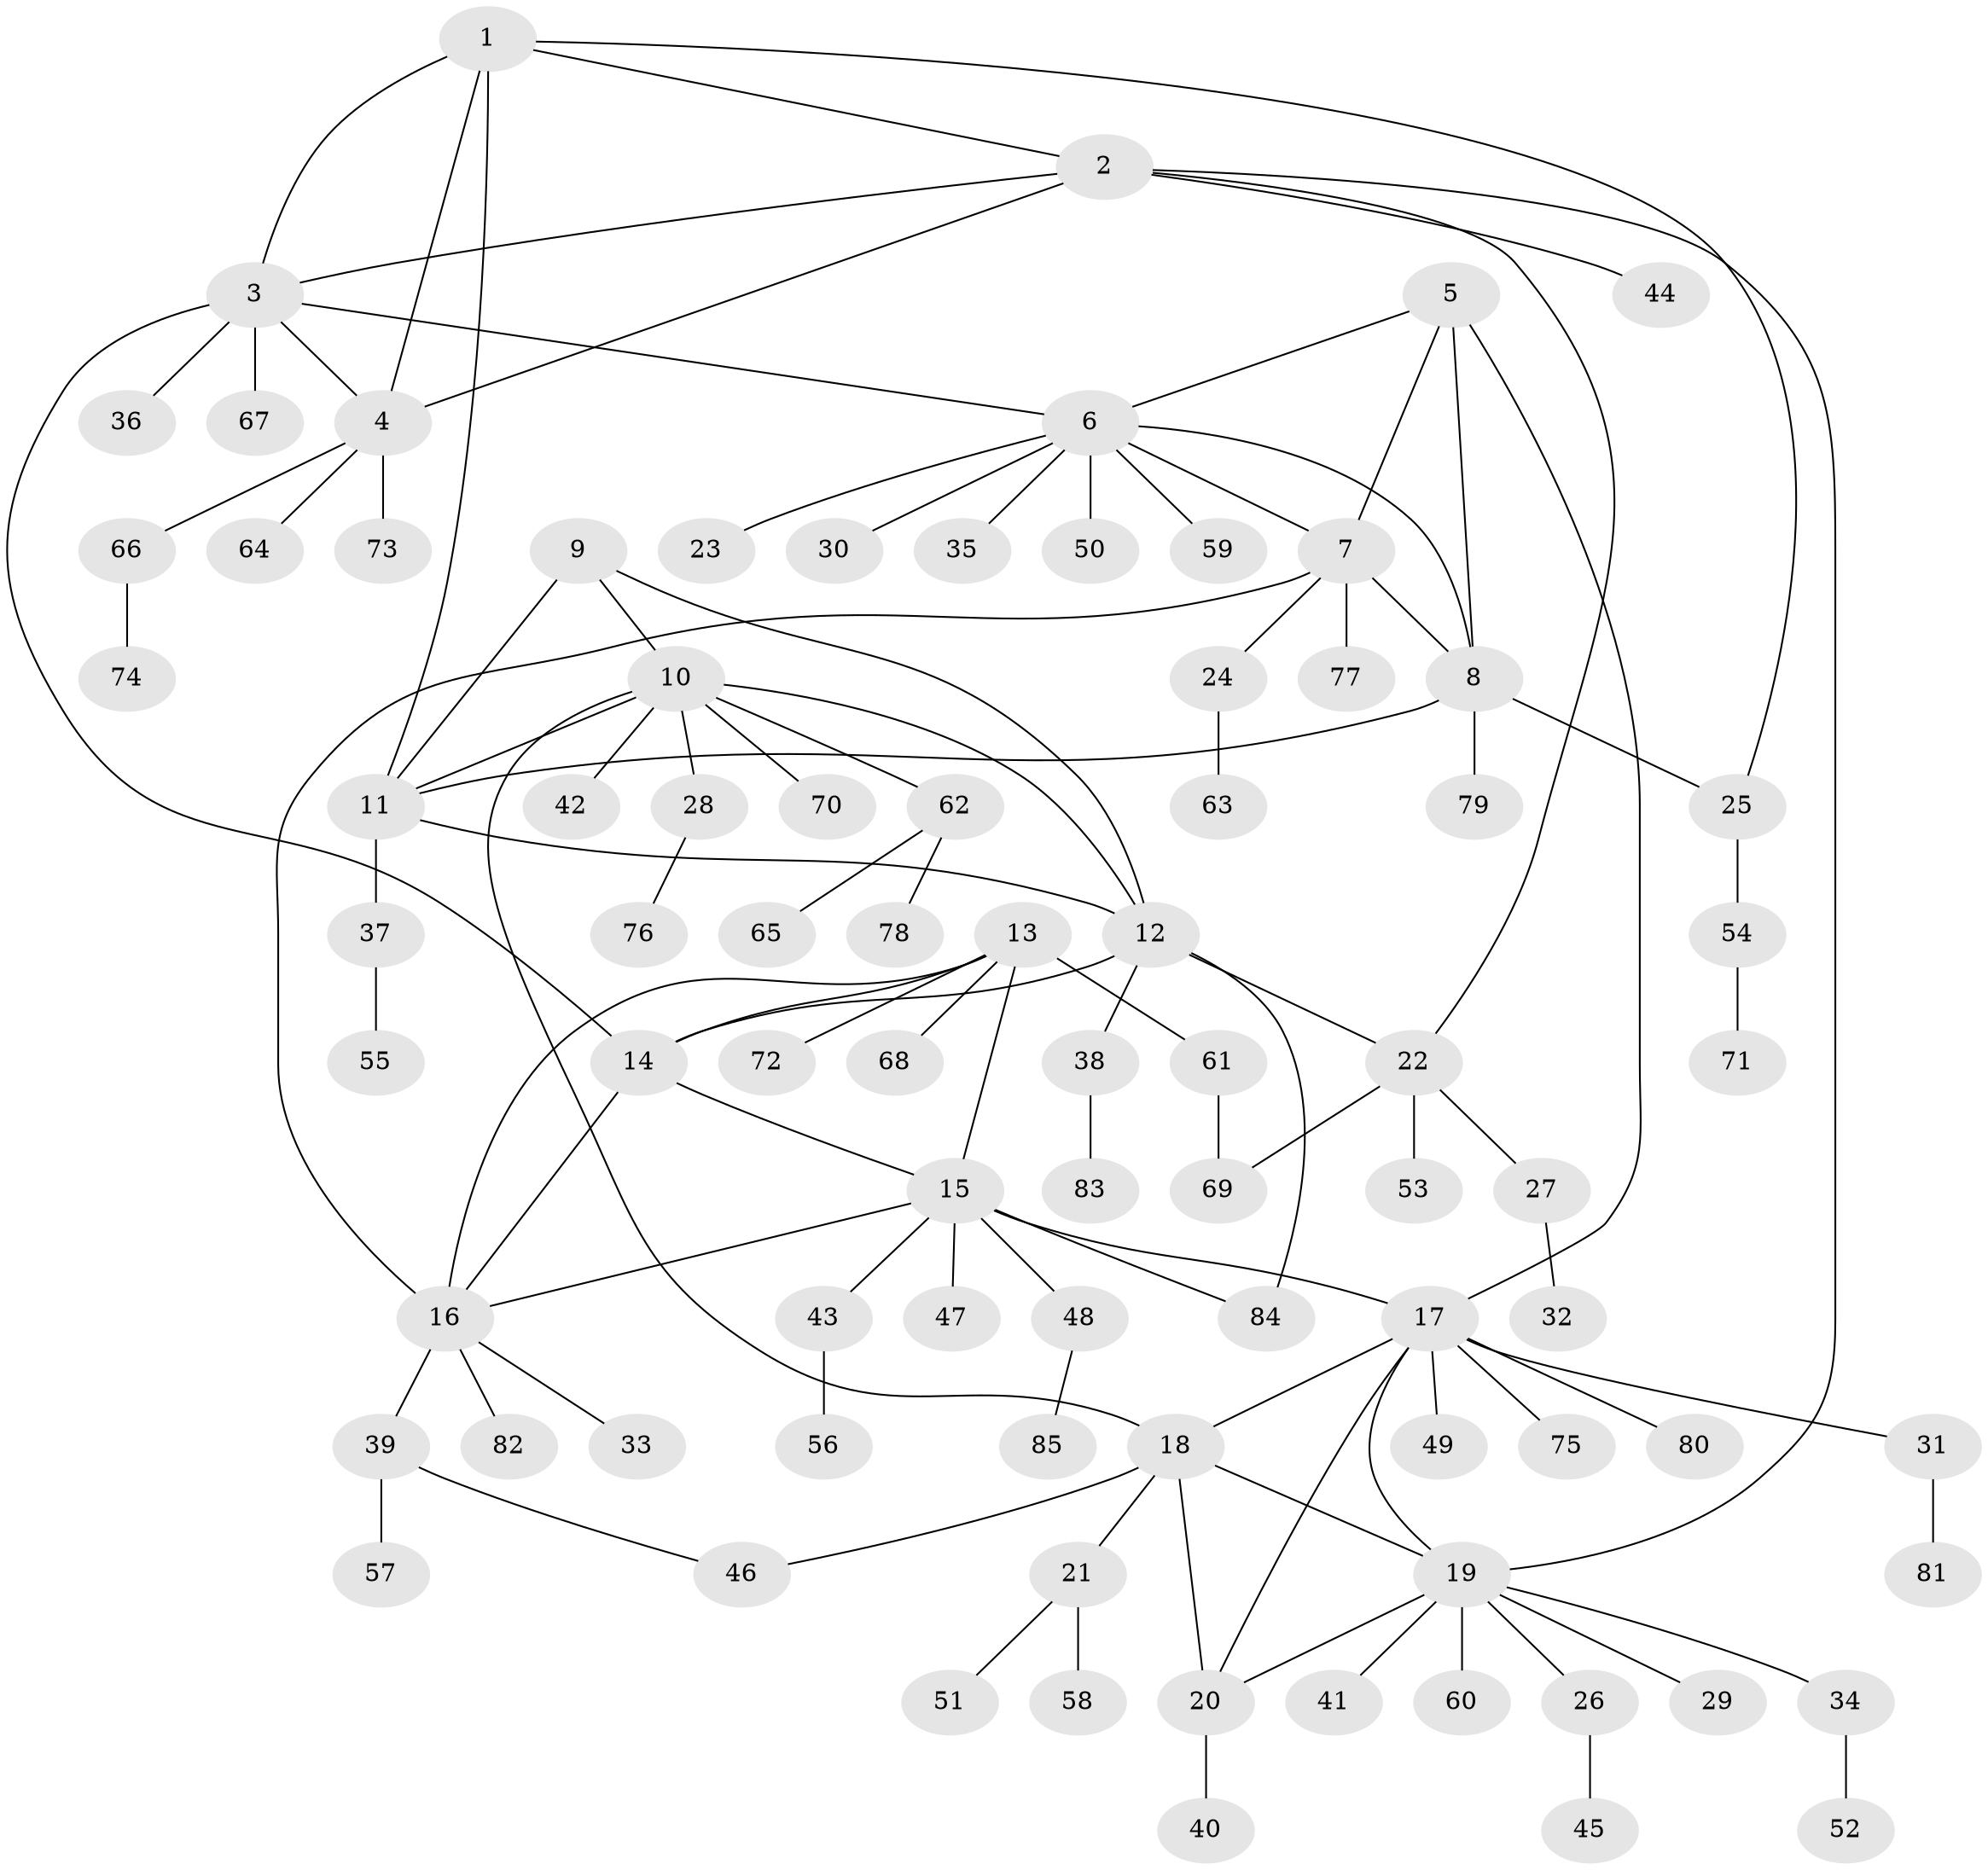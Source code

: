 // coarse degree distribution, {8: 0.1016949152542373, 4: 0.05084745762711865, 9: 0.01694915254237288, 6: 0.01694915254237288, 5: 0.05084745762711865, 3: 0.03389830508474576, 12: 0.01694915254237288, 10: 0.01694915254237288, 2: 0.0847457627118644, 1: 0.6101694915254238}
// Generated by graph-tools (version 1.1) at 2025/42/03/06/25 10:42:10]
// undirected, 85 vertices, 110 edges
graph export_dot {
graph [start="1"]
  node [color=gray90,style=filled];
  1;
  2;
  3;
  4;
  5;
  6;
  7;
  8;
  9;
  10;
  11;
  12;
  13;
  14;
  15;
  16;
  17;
  18;
  19;
  20;
  21;
  22;
  23;
  24;
  25;
  26;
  27;
  28;
  29;
  30;
  31;
  32;
  33;
  34;
  35;
  36;
  37;
  38;
  39;
  40;
  41;
  42;
  43;
  44;
  45;
  46;
  47;
  48;
  49;
  50;
  51;
  52;
  53;
  54;
  55;
  56;
  57;
  58;
  59;
  60;
  61;
  62;
  63;
  64;
  65;
  66;
  67;
  68;
  69;
  70;
  71;
  72;
  73;
  74;
  75;
  76;
  77;
  78;
  79;
  80;
  81;
  82;
  83;
  84;
  85;
  1 -- 2;
  1 -- 3;
  1 -- 4;
  1 -- 11;
  1 -- 25;
  2 -- 3;
  2 -- 4;
  2 -- 19;
  2 -- 22;
  2 -- 44;
  3 -- 4;
  3 -- 6;
  3 -- 14;
  3 -- 36;
  3 -- 67;
  4 -- 64;
  4 -- 66;
  4 -- 73;
  5 -- 6;
  5 -- 7;
  5 -- 8;
  5 -- 17;
  6 -- 7;
  6 -- 8;
  6 -- 23;
  6 -- 30;
  6 -- 35;
  6 -- 50;
  6 -- 59;
  7 -- 8;
  7 -- 16;
  7 -- 24;
  7 -- 77;
  8 -- 11;
  8 -- 25;
  8 -- 79;
  9 -- 10;
  9 -- 11;
  9 -- 12;
  10 -- 11;
  10 -- 12;
  10 -- 18;
  10 -- 28;
  10 -- 42;
  10 -- 62;
  10 -- 70;
  11 -- 12;
  11 -- 37;
  12 -- 14;
  12 -- 22;
  12 -- 38;
  12 -- 84;
  13 -- 14;
  13 -- 15;
  13 -- 16;
  13 -- 61;
  13 -- 68;
  13 -- 72;
  14 -- 15;
  14 -- 16;
  15 -- 16;
  15 -- 17;
  15 -- 43;
  15 -- 47;
  15 -- 48;
  15 -- 84;
  16 -- 33;
  16 -- 39;
  16 -- 82;
  17 -- 18;
  17 -- 19;
  17 -- 20;
  17 -- 31;
  17 -- 49;
  17 -- 75;
  17 -- 80;
  18 -- 19;
  18 -- 20;
  18 -- 21;
  18 -- 46;
  19 -- 20;
  19 -- 26;
  19 -- 29;
  19 -- 34;
  19 -- 41;
  19 -- 60;
  20 -- 40;
  21 -- 51;
  21 -- 58;
  22 -- 27;
  22 -- 53;
  22 -- 69;
  24 -- 63;
  25 -- 54;
  26 -- 45;
  27 -- 32;
  28 -- 76;
  31 -- 81;
  34 -- 52;
  37 -- 55;
  38 -- 83;
  39 -- 46;
  39 -- 57;
  43 -- 56;
  48 -- 85;
  54 -- 71;
  61 -- 69;
  62 -- 65;
  62 -- 78;
  66 -- 74;
}
